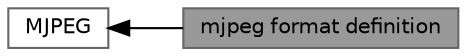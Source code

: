 digraph "mjpeg format definition"
{
 // LATEX_PDF_SIZE
  bgcolor="transparent";
  edge [fontname=Helvetica,fontsize=10,labelfontname=Helvetica,labelfontsize=10];
  node [fontname=Helvetica,fontsize=10,shape=box,height=0.2,width=0.4];
  rankdir=LR;
  Node2 [label="MJPEG",height=0.2,width=0.4,color="grey40", fillcolor="white", style="filled",URL="$group___m_j_p_e_g.html",tooltip=" "];
  Node1 [label="mjpeg format definition",height=0.2,width=0.4,color="gray40", fillcolor="grey60", style="filled", fontcolor="black",tooltip=" "];
  Node2->Node1 [shape=plaintext, dir="back", style="solid"];
}
